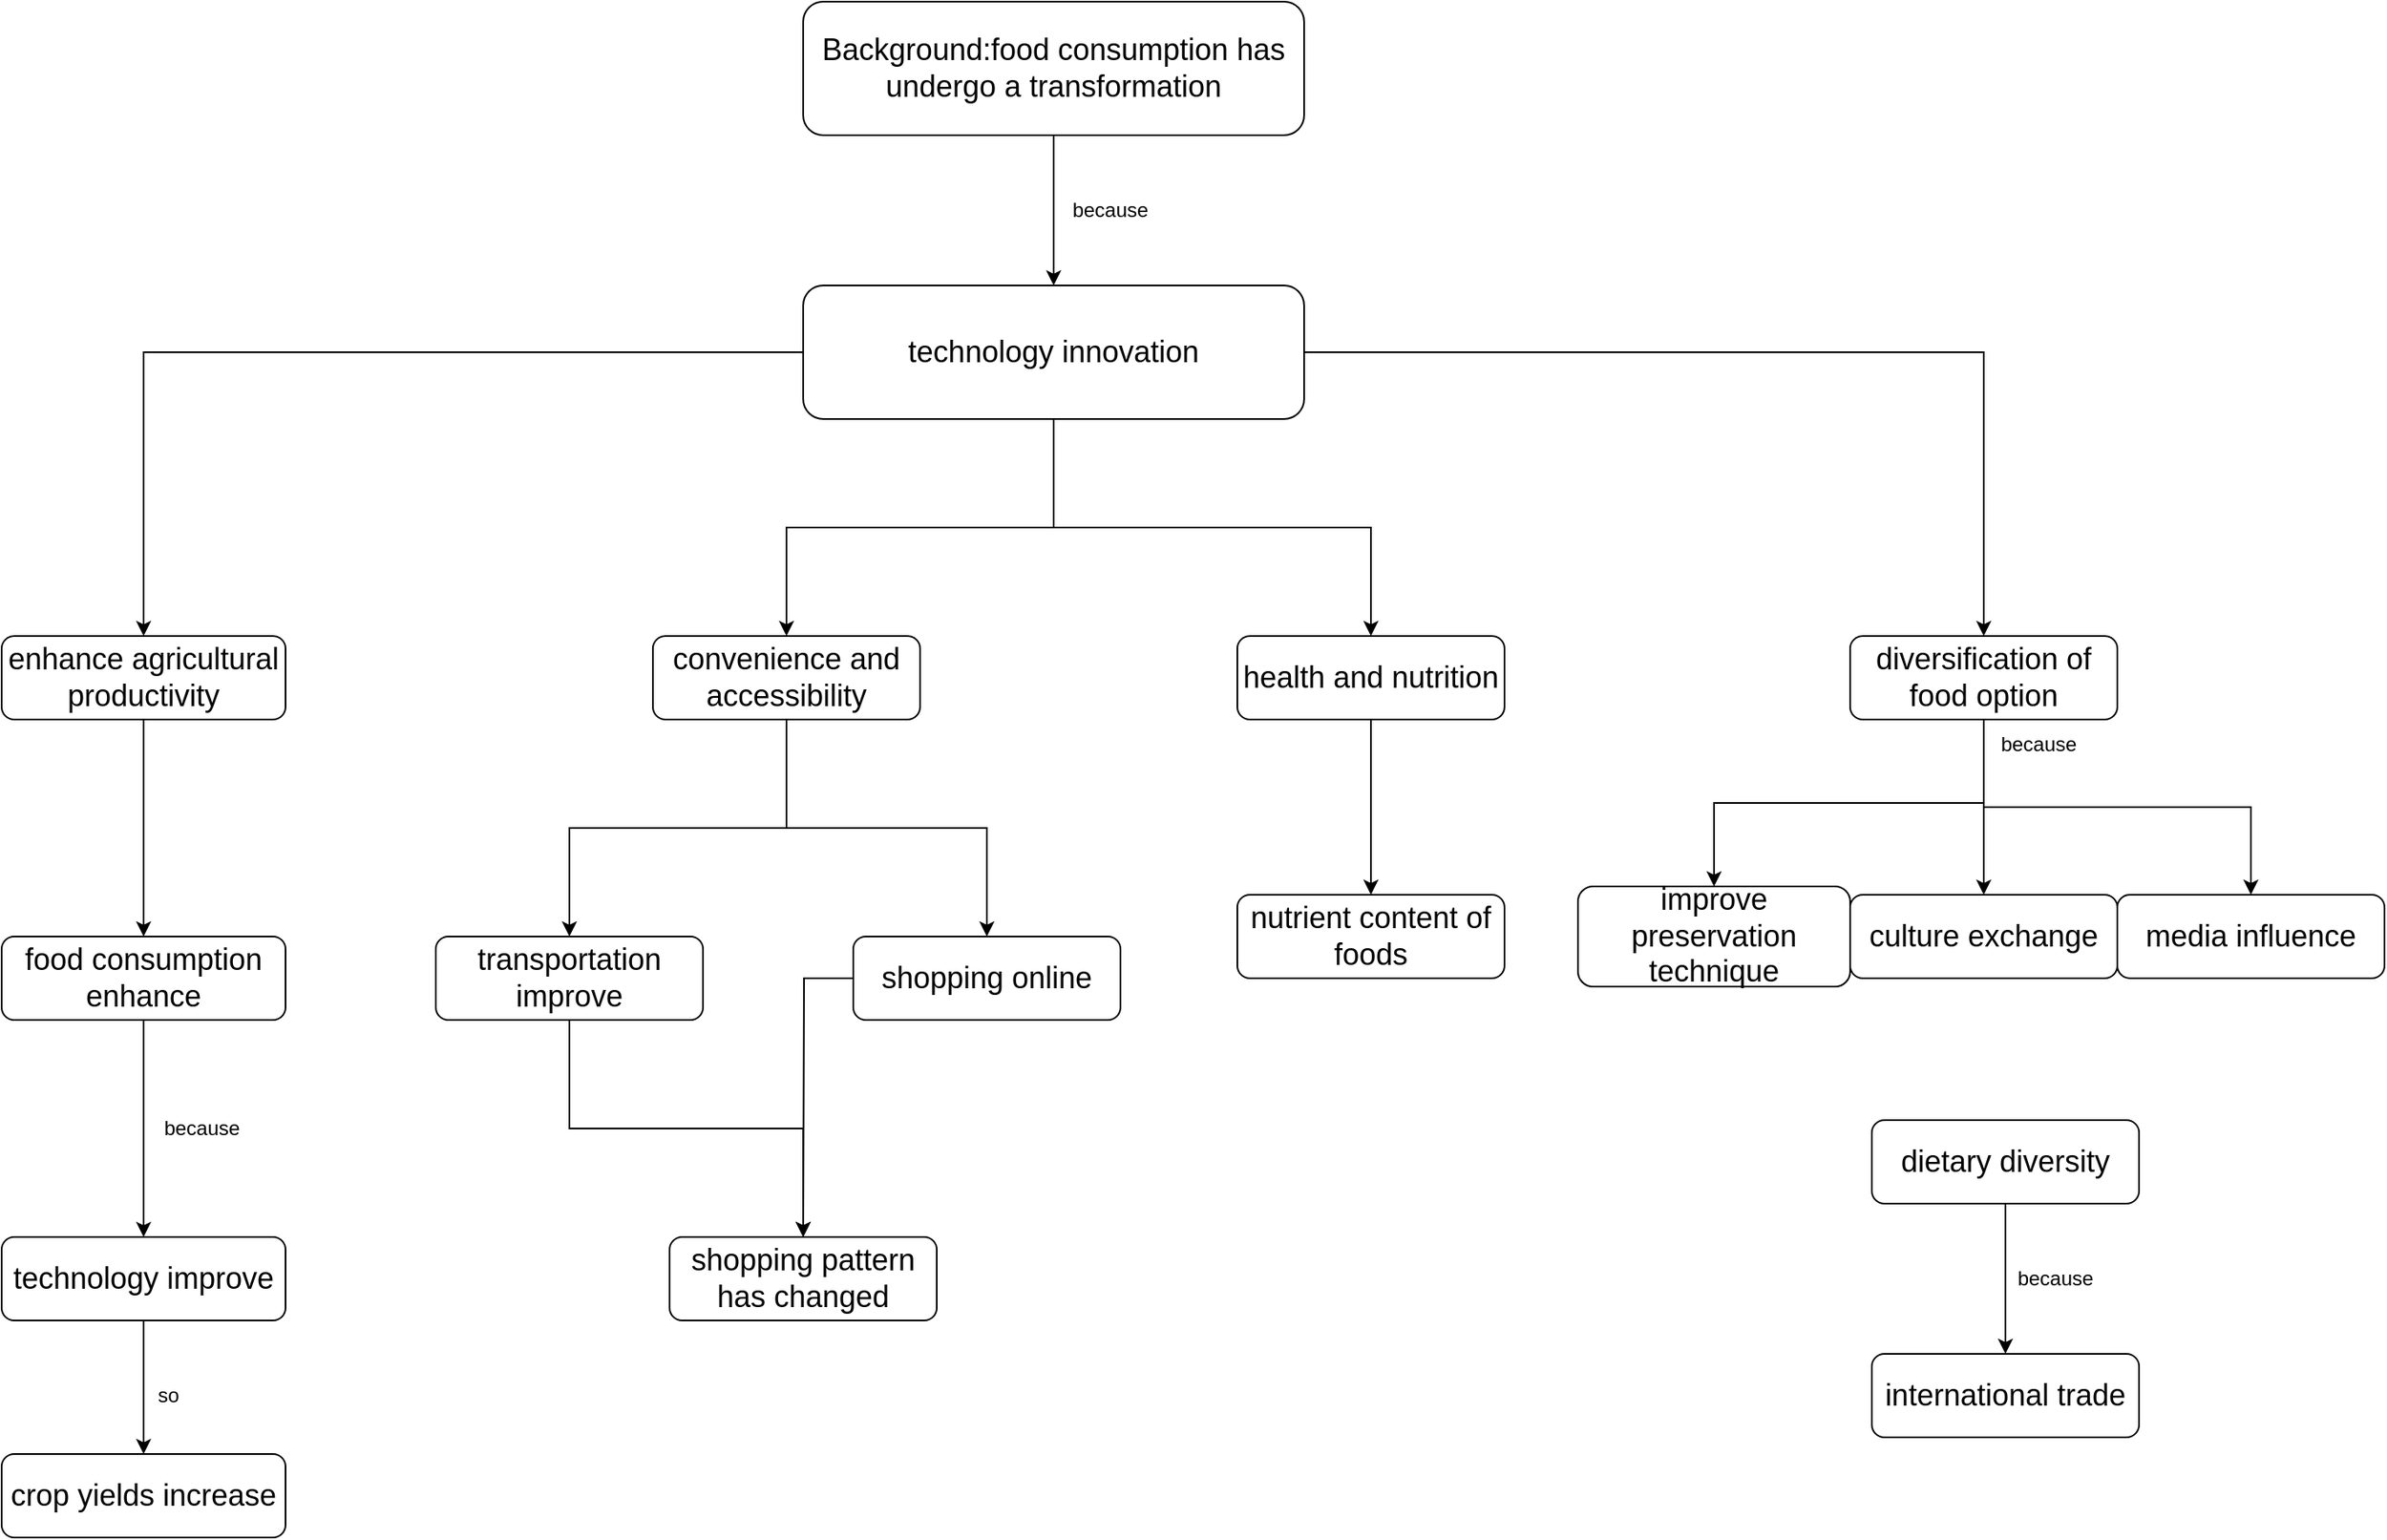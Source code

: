 <mxfile version="24.2.5" type="github">
  <diagram id="C5RBs43oDa-KdzZeNtuy" name="Page-1">
    <mxGraphModel dx="1781" dy="504" grid="1" gridSize="10" guides="1" tooltips="1" connect="1" arrows="1" fold="1" page="1" pageScale="1" pageWidth="827" pageHeight="1169" math="0" shadow="0">
      <root>
        <mxCell id="WIyWlLk6GJQsqaUBKTNV-0" />
        <mxCell id="WIyWlLk6GJQsqaUBKTNV-1" parent="WIyWlLk6GJQsqaUBKTNV-0" />
        <mxCell id="JAdeiNU-k7o079FkKViK-1" style="edgeStyle=orthogonalEdgeStyle;rounded=0;orthogonalLoop=1;jettySize=auto;html=1;entryX=0.5;entryY=0;entryDx=0;entryDy=0;" parent="WIyWlLk6GJQsqaUBKTNV-1" source="WIyWlLk6GJQsqaUBKTNV-3" target="JAdeiNU-k7o079FkKViK-0" edge="1">
          <mxGeometry relative="1" as="geometry" />
        </mxCell>
        <mxCell id="WIyWlLk6GJQsqaUBKTNV-3" value="&lt;font style=&quot;font-size: 18px;&quot;&gt;Background:food consumption has undergo a transformation&lt;/font&gt;" style="rounded=1;whiteSpace=wrap;html=1;fontSize=12;glass=0;strokeWidth=1;shadow=0;" parent="WIyWlLk6GJQsqaUBKTNV-1" vertex="1">
          <mxGeometry x="200" y="40" width="300" height="80" as="geometry" />
        </mxCell>
        <mxCell id="JAdeiNU-k7o079FkKViK-5" style="edgeStyle=orthogonalEdgeStyle;rounded=0;orthogonalLoop=1;jettySize=auto;html=1;" parent="WIyWlLk6GJQsqaUBKTNV-1" source="JAdeiNU-k7o079FkKViK-0" target="JAdeiNU-k7o079FkKViK-4" edge="1">
          <mxGeometry relative="1" as="geometry" />
        </mxCell>
        <mxCell id="JAdeiNU-k7o079FkKViK-8" style="edgeStyle=orthogonalEdgeStyle;rounded=0;orthogonalLoop=1;jettySize=auto;html=1;exitX=0.5;exitY=1;exitDx=0;exitDy=0;entryX=0.5;entryY=0;entryDx=0;entryDy=0;" parent="WIyWlLk6GJQsqaUBKTNV-1" source="JAdeiNU-k7o079FkKViK-0" target="JAdeiNU-k7o079FkKViK-7" edge="1">
          <mxGeometry relative="1" as="geometry" />
        </mxCell>
        <mxCell id="a38-KcJ0gP-eux7d_FcP-0" style="edgeStyle=orthogonalEdgeStyle;rounded=0;orthogonalLoop=1;jettySize=auto;html=1;entryX=0.5;entryY=0;entryDx=0;entryDy=0;" parent="WIyWlLk6GJQsqaUBKTNV-1" source="JAdeiNU-k7o079FkKViK-0" target="JAdeiNU-k7o079FkKViK-9" edge="1">
          <mxGeometry relative="1" as="geometry" />
        </mxCell>
        <mxCell id="a38-KcJ0gP-eux7d_FcP-11" style="edgeStyle=orthogonalEdgeStyle;rounded=0;orthogonalLoop=1;jettySize=auto;html=1;entryX=0.5;entryY=0;entryDx=0;entryDy=0;" parent="WIyWlLk6GJQsqaUBKTNV-1" source="JAdeiNU-k7o079FkKViK-0" target="a38-KcJ0gP-eux7d_FcP-10" edge="1">
          <mxGeometry relative="1" as="geometry" />
        </mxCell>
        <mxCell id="JAdeiNU-k7o079FkKViK-0" value="&lt;font style=&quot;font-size: 18px;&quot;&gt;technology innovation&lt;/font&gt;" style="rounded=1;whiteSpace=wrap;html=1;fontSize=12;glass=0;strokeWidth=1;shadow=0;" parent="WIyWlLk6GJQsqaUBKTNV-1" vertex="1">
          <mxGeometry x="200" y="210" width="300" height="80" as="geometry" />
        </mxCell>
        <mxCell id="JAdeiNU-k7o079FkKViK-3" value="because" style="text;strokeColor=none;align=center;fillColor=none;html=1;verticalAlign=middle;whiteSpace=wrap;rounded=0;" parent="WIyWlLk6GJQsqaUBKTNV-1" vertex="1">
          <mxGeometry x="354" y="150" width="60" height="30" as="geometry" />
        </mxCell>
        <mxCell id="a38-KcJ0gP-eux7d_FcP-13" style="edgeStyle=orthogonalEdgeStyle;rounded=0;orthogonalLoop=1;jettySize=auto;html=1;entryX=0.5;entryY=0;entryDx=0;entryDy=0;" parent="WIyWlLk6GJQsqaUBKTNV-1" source="JAdeiNU-k7o079FkKViK-4" target="a38-KcJ0gP-eux7d_FcP-12" edge="1">
          <mxGeometry relative="1" as="geometry" />
        </mxCell>
        <mxCell id="JAdeiNU-k7o079FkKViK-4" value="&lt;font style=&quot;font-size: 18px;&quot;&gt;enhance agricultural productivity&lt;/font&gt;" style="rounded=1;whiteSpace=wrap;html=1;fontSize=12;glass=0;strokeWidth=1;shadow=0;" parent="WIyWlLk6GJQsqaUBKTNV-1" vertex="1">
          <mxGeometry x="-280" y="420" width="170" height="50" as="geometry" />
        </mxCell>
        <mxCell id="a38-KcJ0gP-eux7d_FcP-2" style="edgeStyle=orthogonalEdgeStyle;rounded=0;orthogonalLoop=1;jettySize=auto;html=1;" parent="WIyWlLk6GJQsqaUBKTNV-1" source="JAdeiNU-k7o079FkKViK-7" target="a38-KcJ0gP-eux7d_FcP-1" edge="1">
          <mxGeometry relative="1" as="geometry" />
        </mxCell>
        <mxCell id="a38-KcJ0gP-eux7d_FcP-4" style="edgeStyle=orthogonalEdgeStyle;rounded=0;orthogonalLoop=1;jettySize=auto;html=1;" parent="WIyWlLk6GJQsqaUBKTNV-1" source="JAdeiNU-k7o079FkKViK-7" target="a38-KcJ0gP-eux7d_FcP-3" edge="1">
          <mxGeometry relative="1" as="geometry" />
        </mxCell>
        <mxCell id="JAdeiNU-k7o079FkKViK-7" value="&lt;font style=&quot;font-size: 18px;&quot;&gt;convenience and accessibility&lt;/font&gt;" style="rounded=1;whiteSpace=wrap;html=1;fontSize=12;glass=0;strokeWidth=1;shadow=0;" parent="WIyWlLk6GJQsqaUBKTNV-1" vertex="1">
          <mxGeometry x="110" y="420" width="160" height="50" as="geometry" />
        </mxCell>
        <mxCell id="a38-KcJ0gP-eux7d_FcP-23" style="edgeStyle=orthogonalEdgeStyle;rounded=0;orthogonalLoop=1;jettySize=auto;html=1;entryX=0.5;entryY=0;entryDx=0;entryDy=0;" parent="WIyWlLk6GJQsqaUBKTNV-1" source="JAdeiNU-k7o079FkKViK-9" target="a38-KcJ0gP-eux7d_FcP-22" edge="1">
          <mxGeometry relative="1" as="geometry" />
        </mxCell>
        <mxCell id="a38-KcJ0gP-eux7d_FcP-25" style="edgeStyle=orthogonalEdgeStyle;rounded=0;orthogonalLoop=1;jettySize=auto;html=1;" parent="WIyWlLk6GJQsqaUBKTNV-1" source="JAdeiNU-k7o079FkKViK-9" target="a38-KcJ0gP-eux7d_FcP-24" edge="1">
          <mxGeometry relative="1" as="geometry" />
        </mxCell>
        <mxCell id="a38-KcJ0gP-eux7d_FcP-27" style="edgeStyle=orthogonalEdgeStyle;rounded=0;orthogonalLoop=1;jettySize=auto;html=1;" parent="WIyWlLk6GJQsqaUBKTNV-1" source="JAdeiNU-k7o079FkKViK-9" target="a38-KcJ0gP-eux7d_FcP-26" edge="1">
          <mxGeometry relative="1" as="geometry" />
        </mxCell>
        <mxCell id="JAdeiNU-k7o079FkKViK-9" value="&lt;font style=&quot;font-size: 18px;&quot;&gt;diversification of food option&lt;/font&gt;" style="rounded=1;whiteSpace=wrap;html=1;fontSize=12;glass=0;strokeWidth=1;shadow=0;" parent="WIyWlLk6GJQsqaUBKTNV-1" vertex="1">
          <mxGeometry x="827" y="420" width="160" height="50" as="geometry" />
        </mxCell>
        <mxCell id="a38-KcJ0gP-eux7d_FcP-8" style="edgeStyle=orthogonalEdgeStyle;rounded=0;orthogonalLoop=1;jettySize=auto;html=1;" parent="WIyWlLk6GJQsqaUBKTNV-1" source="a38-KcJ0gP-eux7d_FcP-1" target="a38-KcJ0gP-eux7d_FcP-5" edge="1">
          <mxGeometry relative="1" as="geometry" />
        </mxCell>
        <mxCell id="a38-KcJ0gP-eux7d_FcP-1" value="&lt;font style=&quot;font-size: 18px;&quot;&gt;transportation improve&lt;/font&gt;" style="rounded=1;whiteSpace=wrap;html=1;fontSize=12;glass=0;strokeWidth=1;shadow=0;" parent="WIyWlLk6GJQsqaUBKTNV-1" vertex="1">
          <mxGeometry x="-20" y="600" width="160" height="50" as="geometry" />
        </mxCell>
        <mxCell id="a38-KcJ0gP-eux7d_FcP-9" style="edgeStyle=orthogonalEdgeStyle;rounded=0;orthogonalLoop=1;jettySize=auto;html=1;" parent="WIyWlLk6GJQsqaUBKTNV-1" source="a38-KcJ0gP-eux7d_FcP-3" edge="1">
          <mxGeometry relative="1" as="geometry">
            <mxPoint x="200" y="780" as="targetPoint" />
          </mxGeometry>
        </mxCell>
        <mxCell id="a38-KcJ0gP-eux7d_FcP-3" value="&lt;font style=&quot;font-size: 18px;&quot;&gt;shopping online&lt;/font&gt;" style="rounded=1;whiteSpace=wrap;html=1;fontSize=12;glass=0;strokeWidth=1;shadow=0;" parent="WIyWlLk6GJQsqaUBKTNV-1" vertex="1">
          <mxGeometry x="230" y="600" width="160" height="50" as="geometry" />
        </mxCell>
        <mxCell id="a38-KcJ0gP-eux7d_FcP-5" value="&lt;font style=&quot;font-size: 18px;&quot;&gt;shopping pattern has changed&lt;/font&gt;" style="rounded=1;whiteSpace=wrap;html=1;fontSize=12;glass=0;strokeWidth=1;shadow=0;" parent="WIyWlLk6GJQsqaUBKTNV-1" vertex="1">
          <mxGeometry x="120" y="780" width="160" height="50" as="geometry" />
        </mxCell>
        <mxCell id="rpn-dHn0d7W438i94ot4-4" style="edgeStyle=orthogonalEdgeStyle;rounded=0;orthogonalLoop=1;jettySize=auto;html=1;entryX=0.5;entryY=0;entryDx=0;entryDy=0;" edge="1" parent="WIyWlLk6GJQsqaUBKTNV-1" source="a38-KcJ0gP-eux7d_FcP-10" target="rpn-dHn0d7W438i94ot4-3">
          <mxGeometry relative="1" as="geometry" />
        </mxCell>
        <mxCell id="a38-KcJ0gP-eux7d_FcP-10" value="&lt;font style=&quot;font-size: 18px;&quot;&gt;health and nutrition&lt;/font&gt;" style="rounded=1;whiteSpace=wrap;html=1;fontSize=12;glass=0;strokeWidth=1;shadow=0;" parent="WIyWlLk6GJQsqaUBKTNV-1" vertex="1">
          <mxGeometry x="460" y="420" width="160" height="50" as="geometry" />
        </mxCell>
        <mxCell id="a38-KcJ0gP-eux7d_FcP-16" style="edgeStyle=orthogonalEdgeStyle;rounded=0;orthogonalLoop=1;jettySize=auto;html=1;" parent="WIyWlLk6GJQsqaUBKTNV-1" source="a38-KcJ0gP-eux7d_FcP-12" target="a38-KcJ0gP-eux7d_FcP-14" edge="1">
          <mxGeometry relative="1" as="geometry" />
        </mxCell>
        <mxCell id="a38-KcJ0gP-eux7d_FcP-12" value="&lt;font style=&quot;font-size: 18px;&quot;&gt;food consumption enhance&lt;/font&gt;" style="rounded=1;whiteSpace=wrap;html=1;fontSize=12;glass=0;strokeWidth=1;shadow=0;" parent="WIyWlLk6GJQsqaUBKTNV-1" vertex="1">
          <mxGeometry x="-280" y="600" width="170" height="50" as="geometry" />
        </mxCell>
        <mxCell id="a38-KcJ0gP-eux7d_FcP-19" style="edgeStyle=orthogonalEdgeStyle;rounded=0;orthogonalLoop=1;jettySize=auto;html=1;" parent="WIyWlLk6GJQsqaUBKTNV-1" source="a38-KcJ0gP-eux7d_FcP-14" target="a38-KcJ0gP-eux7d_FcP-18" edge="1">
          <mxGeometry relative="1" as="geometry" />
        </mxCell>
        <mxCell id="a38-KcJ0gP-eux7d_FcP-14" value="&lt;font style=&quot;font-size: 18px;&quot;&gt;technology improve&lt;/font&gt;" style="rounded=1;whiteSpace=wrap;html=1;fontSize=12;glass=0;strokeWidth=1;shadow=0;" parent="WIyWlLk6GJQsqaUBKTNV-1" vertex="1">
          <mxGeometry x="-280" y="780" width="170" height="50" as="geometry" />
        </mxCell>
        <mxCell id="a38-KcJ0gP-eux7d_FcP-17" value="because" style="text;strokeColor=none;align=center;fillColor=none;html=1;verticalAlign=middle;whiteSpace=wrap;rounded=0;" parent="WIyWlLk6GJQsqaUBKTNV-1" vertex="1">
          <mxGeometry x="-190" y="700" width="60" height="30" as="geometry" />
        </mxCell>
        <mxCell id="a38-KcJ0gP-eux7d_FcP-18" value="&lt;font style=&quot;font-size: 18px;&quot;&gt;crop yields increase&lt;/font&gt;" style="rounded=1;whiteSpace=wrap;html=1;fontSize=12;glass=0;strokeWidth=1;shadow=0;" parent="WIyWlLk6GJQsqaUBKTNV-1" vertex="1">
          <mxGeometry x="-280" y="910" width="170" height="50" as="geometry" />
        </mxCell>
        <mxCell id="a38-KcJ0gP-eux7d_FcP-20" value="so" style="text;strokeColor=none;align=center;fillColor=none;html=1;verticalAlign=middle;whiteSpace=wrap;rounded=0;" parent="WIyWlLk6GJQsqaUBKTNV-1" vertex="1">
          <mxGeometry x="-210" y="860" width="60" height="30" as="geometry" />
        </mxCell>
        <mxCell id="a38-KcJ0gP-eux7d_FcP-22" value="&lt;font style=&quot;font-size: 18px;&quot;&gt;improve preservation technique&lt;/font&gt;" style="rounded=1;whiteSpace=wrap;html=1;fontSize=12;glass=0;strokeWidth=1;shadow=0;" parent="WIyWlLk6GJQsqaUBKTNV-1" vertex="1">
          <mxGeometry x="664" y="570" width="163" height="60" as="geometry" />
        </mxCell>
        <mxCell id="a38-KcJ0gP-eux7d_FcP-24" value="&lt;font style=&quot;font-size: 18px;&quot;&gt;culture exchange&lt;/font&gt;" style="rounded=1;whiteSpace=wrap;html=1;fontSize=12;glass=0;strokeWidth=1;shadow=0;" parent="WIyWlLk6GJQsqaUBKTNV-1" vertex="1">
          <mxGeometry x="827" y="575" width="160" height="50" as="geometry" />
        </mxCell>
        <mxCell id="a38-KcJ0gP-eux7d_FcP-26" value="&lt;font style=&quot;font-size: 18px;&quot;&gt;media influence&lt;/font&gt;" style="rounded=1;whiteSpace=wrap;html=1;fontSize=12;glass=0;strokeWidth=1;shadow=0;" parent="WIyWlLk6GJQsqaUBKTNV-1" vertex="1">
          <mxGeometry x="987" y="575" width="160" height="50" as="geometry" />
        </mxCell>
        <mxCell id="a38-KcJ0gP-eux7d_FcP-28" value="because" style="text;strokeColor=none;align=center;fillColor=none;html=1;verticalAlign=middle;whiteSpace=wrap;rounded=0;" parent="WIyWlLk6GJQsqaUBKTNV-1" vertex="1">
          <mxGeometry x="910" y="470" width="60" height="30" as="geometry" />
        </mxCell>
        <mxCell id="rpn-dHn0d7W438i94ot4-1" style="edgeStyle=orthogonalEdgeStyle;rounded=0;orthogonalLoop=1;jettySize=auto;html=1;" edge="1" parent="WIyWlLk6GJQsqaUBKTNV-1" source="a38-KcJ0gP-eux7d_FcP-29" target="rpn-dHn0d7W438i94ot4-0">
          <mxGeometry relative="1" as="geometry" />
        </mxCell>
        <mxCell id="a38-KcJ0gP-eux7d_FcP-29" value="&lt;font style=&quot;font-size: 18px;&quot;&gt;dietary diversity&lt;/font&gt;" style="rounded=1;whiteSpace=wrap;html=1;fontSize=12;glass=0;strokeWidth=1;shadow=0;" parent="WIyWlLk6GJQsqaUBKTNV-1" vertex="1">
          <mxGeometry x="840" y="710" width="160" height="50" as="geometry" />
        </mxCell>
        <mxCell id="rpn-dHn0d7W438i94ot4-0" value="&lt;font style=&quot;font-size: 18px;&quot;&gt;international trade&lt;/font&gt;" style="rounded=1;whiteSpace=wrap;html=1;fontSize=12;glass=0;strokeWidth=1;shadow=0;" vertex="1" parent="WIyWlLk6GJQsqaUBKTNV-1">
          <mxGeometry x="840" y="850" width="160" height="50" as="geometry" />
        </mxCell>
        <mxCell id="rpn-dHn0d7W438i94ot4-2" value="because" style="text;strokeColor=none;align=center;fillColor=none;html=1;verticalAlign=middle;whiteSpace=wrap;rounded=0;" vertex="1" parent="WIyWlLk6GJQsqaUBKTNV-1">
          <mxGeometry x="920" y="790" width="60" height="30" as="geometry" />
        </mxCell>
        <mxCell id="rpn-dHn0d7W438i94ot4-3" value="&lt;font style=&quot;font-size: 18px;&quot;&gt;nutrient content of foods&lt;/font&gt;" style="rounded=1;whiteSpace=wrap;html=1;fontSize=12;glass=0;strokeWidth=1;shadow=0;" vertex="1" parent="WIyWlLk6GJQsqaUBKTNV-1">
          <mxGeometry x="460" y="575" width="160" height="50" as="geometry" />
        </mxCell>
      </root>
    </mxGraphModel>
  </diagram>
</mxfile>
